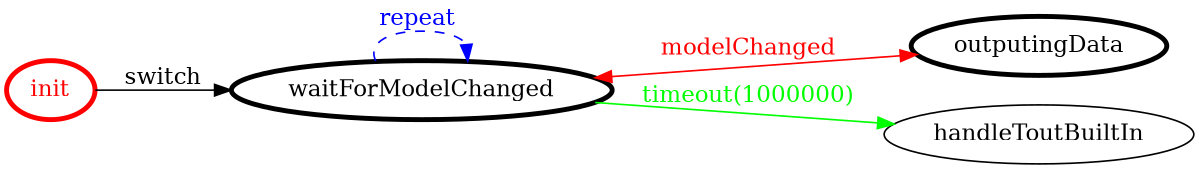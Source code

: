 /*
*
* A GraphViz DOT FSM description 
* Please use a GraphViz visualizer (like http://www.webgraphviz.com)
*  
*/

digraph finite_state_machine {
	rankdir=LR
	size="8,5"
	
	init [ color = red ][ fontcolor = red ][ penwidth = 3 ]
	waitForModelChanged [ color = black ][ fontcolor = black ][ penwidth = 3 ]
	outputingData [ color = black ][ fontcolor = black ][ penwidth = 3 ]
	
	waitForModelChanged -> outputingData [ label = "modelChanged" ][ color = red ][ fontcolor = red ][ dir = both ]
	waitForModelChanged -> waitForModelChanged [ label = "repeat "][ style = dashed ][ color = blue ][ fontcolor = blue ]
	waitForModelChanged -> handleToutBuiltIn [ label = "timeout(1000000)" ][ color = green ][ fontcolor = green ]
	init -> waitForModelChanged [ label = "switch" ][ color = black ][ fontcolor = black ]
}
